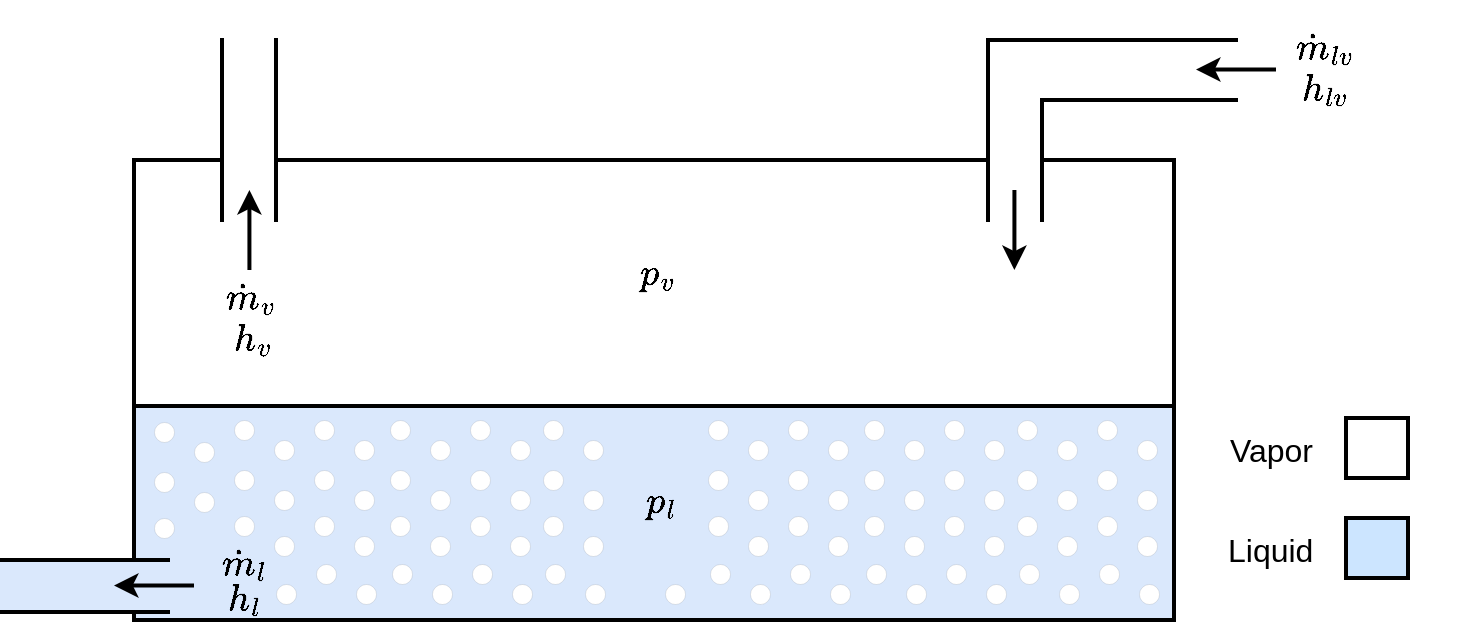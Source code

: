 <mxfile version="17.4.0" type="github">
  <diagram id="9hp9bzeGCxLvWecQxH-c" name="Page-1">
    <mxGraphModel dx="918" dy="468" grid="1" gridSize="10" guides="1" tooltips="1" connect="1" arrows="1" fold="1" page="1" pageScale="1" pageWidth="827" pageHeight="1169" math="1" shadow="0">
      <root>
        <mxCell id="0" />
        <mxCell id="1" parent="0" />
        <mxCell id="x2b9yG62w5rYiED0RMHg-11" value="" style="rounded=0;whiteSpace=wrap;html=1;strokeWidth=2;" vertex="1" parent="1">
          <mxGeometry x="131" y="110" width="520" height="230" as="geometry" />
        </mxCell>
        <mxCell id="x2b9yG62w5rYiED0RMHg-32" value="" style="rounded=0;whiteSpace=wrap;html=1;fillColor=#CCE5FF;strokeColor=#000000;gradientDirection=south;strokeWidth=2;" vertex="1" parent="1">
          <mxGeometry x="737" y="289" width="31" height="30" as="geometry" />
        </mxCell>
        <mxCell id="x2b9yG62w5rYiED0RMHg-33" value="" style="rounded=0;whiteSpace=wrap;html=1;fillColor=#FFFFFF;strokeColor=#000000;gradientDirection=south;strokeWidth=2;" vertex="1" parent="1">
          <mxGeometry x="737" y="239" width="31" height="30" as="geometry" />
        </mxCell>
        <mxCell id="x2b9yG62w5rYiED0RMHg-34" value="Vapor" style="text;whiteSpace=wrap;html=1;fontSize=16;fontFamily=Helvetica;" vertex="1" parent="1">
          <mxGeometry x="677" y="239" width="49" height="30" as="geometry" />
        </mxCell>
        <mxCell id="x2b9yG62w5rYiED0RMHg-35" value="Liquid" style="text;whiteSpace=wrap;html=1;fontSize=16;fontFamily=Helvetica;" vertex="1" parent="1">
          <mxGeometry x="676" y="289" width="50" height="30" as="geometry" />
        </mxCell>
        <mxCell id="x2b9yG62w5rYiED0RMHg-37" value="" style="rounded=0;whiteSpace=wrap;html=1;strokeColor=none;fillColor=#dae8fc;" vertex="1" parent="1">
          <mxGeometry x="132" y="233" width="518" height="106" as="geometry" />
        </mxCell>
        <mxCell id="x2b9yG62w5rYiED0RMHg-38" value="" style="endArrow=none;html=1;rounded=0;strokeWidth=2;entryX=1;entryY=0;entryDx=0;entryDy=0;" edge="1" parent="1" target="x2b9yG62w5rYiED0RMHg-37">
          <mxGeometry width="50" height="50" relative="1" as="geometry">
            <mxPoint x="131" y="233" as="sourcePoint" />
            <mxPoint x="184" y="233" as="targetPoint" />
          </mxGeometry>
        </mxCell>
        <mxCell id="x2b9yG62w5rYiED0RMHg-101" value="$$p_{v} $$ " style="text;html=1;align=center;verticalAlign=middle;resizable=0;points=[];autosize=1;strokeColor=none;fillColor=none;fontSize=16;fontFamily=Helvetica;fontColor=#000000;" vertex="1" parent="1">
          <mxGeometry x="346.5" y="157.0" width="90" height="20" as="geometry" />
        </mxCell>
        <mxCell id="x2b9yG62w5rYiED0RMHg-103" value="" style="ellipse;whiteSpace=wrap;html=1;aspect=fixed;strokeWidth=0;gradientDirection=south;" vertex="1" parent="1">
          <mxGeometry x="573.5" y="312" width="10" height="10" as="geometry" />
        </mxCell>
        <mxCell id="x2b9yG62w5rYiED0RMHg-104" value="" style="ellipse;whiteSpace=wrap;html=1;aspect=fixed;strokeWidth=0;gradientDirection=south;" vertex="1" parent="1">
          <mxGeometry x="593.5" y="322" width="10" height="10" as="geometry" />
        </mxCell>
        <mxCell id="x2b9yG62w5rYiED0RMHg-105" value="" style="ellipse;whiteSpace=wrap;html=1;aspect=fixed;strokeWidth=0;gradientDirection=south;" vertex="1" parent="1">
          <mxGeometry x="613.5" y="312" width="10" height="10" as="geometry" />
        </mxCell>
        <mxCell id="x2b9yG62w5rYiED0RMHg-106" value="" style="ellipse;whiteSpace=wrap;html=1;aspect=fixed;strokeWidth=0;gradientDirection=south;" vertex="1" parent="1">
          <mxGeometry x="633.5" y="322" width="10" height="10" as="geometry" />
        </mxCell>
        <mxCell id="x2b9yG62w5rYiED0RMHg-107" value="" style="ellipse;whiteSpace=wrap;html=1;aspect=fixed;strokeWidth=0;gradientDirection=south;" vertex="1" parent="1">
          <mxGeometry x="572.5" y="288" width="10" height="10" as="geometry" />
        </mxCell>
        <mxCell id="x2b9yG62w5rYiED0RMHg-108" value="" style="ellipse;whiteSpace=wrap;html=1;aspect=fixed;strokeWidth=0;gradientDirection=south;" vertex="1" parent="1">
          <mxGeometry x="592.5" y="298" width="10" height="10" as="geometry" />
        </mxCell>
        <mxCell id="x2b9yG62w5rYiED0RMHg-109" value="" style="ellipse;whiteSpace=wrap;html=1;aspect=fixed;strokeWidth=0;gradientDirection=south;" vertex="1" parent="1">
          <mxGeometry x="612.5" y="288" width="10" height="10" as="geometry" />
        </mxCell>
        <mxCell id="x2b9yG62w5rYiED0RMHg-110" value="" style="ellipse;whiteSpace=wrap;html=1;aspect=fixed;strokeWidth=0;gradientDirection=south;" vertex="1" parent="1">
          <mxGeometry x="632.5" y="298" width="10" height="10" as="geometry" />
        </mxCell>
        <mxCell id="x2b9yG62w5rYiED0RMHg-111" value="" style="ellipse;whiteSpace=wrap;html=1;aspect=fixed;strokeWidth=0;gradientDirection=south;" vertex="1" parent="1">
          <mxGeometry x="572.5" y="265" width="10" height="10" as="geometry" />
        </mxCell>
        <mxCell id="x2b9yG62w5rYiED0RMHg-112" value="" style="ellipse;whiteSpace=wrap;html=1;aspect=fixed;strokeWidth=0;gradientDirection=south;" vertex="1" parent="1">
          <mxGeometry x="592.5" y="275" width="10" height="10" as="geometry" />
        </mxCell>
        <mxCell id="x2b9yG62w5rYiED0RMHg-113" value="" style="ellipse;whiteSpace=wrap;html=1;aspect=fixed;strokeWidth=0;gradientDirection=south;" vertex="1" parent="1">
          <mxGeometry x="612.5" y="265" width="10" height="10" as="geometry" />
        </mxCell>
        <mxCell id="x2b9yG62w5rYiED0RMHg-114" value="" style="ellipse;whiteSpace=wrap;html=1;aspect=fixed;strokeWidth=0;gradientDirection=south;" vertex="1" parent="1">
          <mxGeometry x="632.5" y="275" width="10" height="10" as="geometry" />
        </mxCell>
        <mxCell id="x2b9yG62w5rYiED0RMHg-115" value="" style="ellipse;whiteSpace=wrap;html=1;aspect=fixed;strokeWidth=0;gradientDirection=south;" vertex="1" parent="1">
          <mxGeometry x="572.5" y="240" width="10" height="10" as="geometry" />
        </mxCell>
        <mxCell id="x2b9yG62w5rYiED0RMHg-116" value="" style="ellipse;whiteSpace=wrap;html=1;aspect=fixed;strokeWidth=0;gradientDirection=south;" vertex="1" parent="1">
          <mxGeometry x="592.5" y="250" width="10" height="10" as="geometry" />
        </mxCell>
        <mxCell id="x2b9yG62w5rYiED0RMHg-117" value="" style="ellipse;whiteSpace=wrap;html=1;aspect=fixed;strokeWidth=0;gradientDirection=south;" vertex="1" parent="1">
          <mxGeometry x="612.5" y="240" width="10" height="10" as="geometry" />
        </mxCell>
        <mxCell id="x2b9yG62w5rYiED0RMHg-118" value="" style="ellipse;whiteSpace=wrap;html=1;aspect=fixed;strokeWidth=0;gradientDirection=south;" vertex="1" parent="1">
          <mxGeometry x="632.5" y="250" width="10" height="10" as="geometry" />
        </mxCell>
        <mxCell id="x2b9yG62w5rYiED0RMHg-119" value="" style="ellipse;whiteSpace=wrap;html=1;aspect=fixed;strokeWidth=0;gradientDirection=south;" vertex="1" parent="1">
          <mxGeometry x="497" y="312" width="10" height="10" as="geometry" />
        </mxCell>
        <mxCell id="x2b9yG62w5rYiED0RMHg-120" value="" style="ellipse;whiteSpace=wrap;html=1;aspect=fixed;strokeWidth=0;gradientDirection=south;" vertex="1" parent="1">
          <mxGeometry x="517" y="322" width="10" height="10" as="geometry" />
        </mxCell>
        <mxCell id="x2b9yG62w5rYiED0RMHg-121" value="" style="ellipse;whiteSpace=wrap;html=1;aspect=fixed;strokeWidth=0;gradientDirection=south;" vertex="1" parent="1">
          <mxGeometry x="537" y="312" width="10" height="10" as="geometry" />
        </mxCell>
        <mxCell id="x2b9yG62w5rYiED0RMHg-122" value="" style="ellipse;whiteSpace=wrap;html=1;aspect=fixed;strokeWidth=0;gradientDirection=south;" vertex="1" parent="1">
          <mxGeometry x="557" y="322" width="10" height="10" as="geometry" />
        </mxCell>
        <mxCell id="x2b9yG62w5rYiED0RMHg-123" value="" style="ellipse;whiteSpace=wrap;html=1;aspect=fixed;strokeWidth=0;gradientDirection=south;" vertex="1" parent="1">
          <mxGeometry x="496" y="288" width="10" height="10" as="geometry" />
        </mxCell>
        <mxCell id="x2b9yG62w5rYiED0RMHg-124" value="" style="ellipse;whiteSpace=wrap;html=1;aspect=fixed;strokeWidth=0;gradientDirection=south;" vertex="1" parent="1">
          <mxGeometry x="516" y="298" width="10" height="10" as="geometry" />
        </mxCell>
        <mxCell id="x2b9yG62w5rYiED0RMHg-125" value="" style="ellipse;whiteSpace=wrap;html=1;aspect=fixed;strokeWidth=0;gradientDirection=south;" vertex="1" parent="1">
          <mxGeometry x="536" y="288" width="10" height="10" as="geometry" />
        </mxCell>
        <mxCell id="x2b9yG62w5rYiED0RMHg-126" value="" style="ellipse;whiteSpace=wrap;html=1;aspect=fixed;strokeWidth=0;gradientDirection=south;" vertex="1" parent="1">
          <mxGeometry x="556" y="298" width="10" height="10" as="geometry" />
        </mxCell>
        <mxCell id="x2b9yG62w5rYiED0RMHg-127" value="" style="ellipse;whiteSpace=wrap;html=1;aspect=fixed;strokeWidth=0;gradientDirection=south;" vertex="1" parent="1">
          <mxGeometry x="496" y="265" width="10" height="10" as="geometry" />
        </mxCell>
        <mxCell id="x2b9yG62w5rYiED0RMHg-128" value="" style="ellipse;whiteSpace=wrap;html=1;aspect=fixed;strokeWidth=0;gradientDirection=south;" vertex="1" parent="1">
          <mxGeometry x="516" y="275" width="10" height="10" as="geometry" />
        </mxCell>
        <mxCell id="x2b9yG62w5rYiED0RMHg-129" value="" style="ellipse;whiteSpace=wrap;html=1;aspect=fixed;strokeWidth=0;gradientDirection=south;" vertex="1" parent="1">
          <mxGeometry x="536" y="265" width="10" height="10" as="geometry" />
        </mxCell>
        <mxCell id="x2b9yG62w5rYiED0RMHg-130" value="" style="ellipse;whiteSpace=wrap;html=1;aspect=fixed;strokeWidth=0;gradientDirection=south;" vertex="1" parent="1">
          <mxGeometry x="556" y="275" width="10" height="10" as="geometry" />
        </mxCell>
        <mxCell id="x2b9yG62w5rYiED0RMHg-131" value="" style="ellipse;whiteSpace=wrap;html=1;aspect=fixed;strokeWidth=0;gradientDirection=south;" vertex="1" parent="1">
          <mxGeometry x="496" y="240" width="10" height="10" as="geometry" />
        </mxCell>
        <mxCell id="x2b9yG62w5rYiED0RMHg-132" value="" style="ellipse;whiteSpace=wrap;html=1;aspect=fixed;strokeWidth=0;gradientDirection=south;" vertex="1" parent="1">
          <mxGeometry x="516" y="250" width="10" height="10" as="geometry" />
        </mxCell>
        <mxCell id="x2b9yG62w5rYiED0RMHg-133" value="" style="ellipse;whiteSpace=wrap;html=1;aspect=fixed;strokeWidth=0;gradientDirection=south;" vertex="1" parent="1">
          <mxGeometry x="536" y="240" width="10" height="10" as="geometry" />
        </mxCell>
        <mxCell id="x2b9yG62w5rYiED0RMHg-134" value="" style="ellipse;whiteSpace=wrap;html=1;aspect=fixed;strokeWidth=0;gradientDirection=south;" vertex="1" parent="1">
          <mxGeometry x="556" y="250" width="10" height="10" as="geometry" />
        </mxCell>
        <mxCell id="x2b9yG62w5rYiED0RMHg-135" value="" style="ellipse;whiteSpace=wrap;html=1;aspect=fixed;strokeWidth=0;gradientDirection=south;" vertex="1" parent="1">
          <mxGeometry x="419" y="312" width="10" height="10" as="geometry" />
        </mxCell>
        <mxCell id="x2b9yG62w5rYiED0RMHg-136" value="" style="ellipse;whiteSpace=wrap;html=1;aspect=fixed;strokeWidth=0;gradientDirection=south;" vertex="1" parent="1">
          <mxGeometry x="439" y="322" width="10" height="10" as="geometry" />
        </mxCell>
        <mxCell id="x2b9yG62w5rYiED0RMHg-137" value="" style="ellipse;whiteSpace=wrap;html=1;aspect=fixed;strokeWidth=0;gradientDirection=south;" vertex="1" parent="1">
          <mxGeometry x="459" y="312" width="10" height="10" as="geometry" />
        </mxCell>
        <mxCell id="x2b9yG62w5rYiED0RMHg-138" value="" style="ellipse;whiteSpace=wrap;html=1;aspect=fixed;strokeWidth=0;gradientDirection=south;" vertex="1" parent="1">
          <mxGeometry x="479" y="322" width="10" height="10" as="geometry" />
        </mxCell>
        <mxCell id="x2b9yG62w5rYiED0RMHg-139" value="" style="ellipse;whiteSpace=wrap;html=1;aspect=fixed;strokeWidth=0;gradientDirection=south;" vertex="1" parent="1">
          <mxGeometry x="418" y="288" width="10" height="10" as="geometry" />
        </mxCell>
        <mxCell id="x2b9yG62w5rYiED0RMHg-140" value="" style="ellipse;whiteSpace=wrap;html=1;aspect=fixed;strokeWidth=0;gradientDirection=south;" vertex="1" parent="1">
          <mxGeometry x="438" y="298" width="10" height="10" as="geometry" />
        </mxCell>
        <mxCell id="x2b9yG62w5rYiED0RMHg-141" value="" style="ellipse;whiteSpace=wrap;html=1;aspect=fixed;strokeWidth=0;gradientDirection=south;" vertex="1" parent="1">
          <mxGeometry x="458" y="288" width="10" height="10" as="geometry" />
        </mxCell>
        <mxCell id="x2b9yG62w5rYiED0RMHg-142" value="" style="ellipse;whiteSpace=wrap;html=1;aspect=fixed;strokeWidth=0;gradientDirection=south;" vertex="1" parent="1">
          <mxGeometry x="478" y="298" width="10" height="10" as="geometry" />
        </mxCell>
        <mxCell id="x2b9yG62w5rYiED0RMHg-143" value="" style="ellipse;whiteSpace=wrap;html=1;aspect=fixed;strokeWidth=0;gradientDirection=south;" vertex="1" parent="1">
          <mxGeometry x="418" y="265" width="10" height="10" as="geometry" />
        </mxCell>
        <mxCell id="x2b9yG62w5rYiED0RMHg-144" value="" style="ellipse;whiteSpace=wrap;html=1;aspect=fixed;strokeWidth=0;gradientDirection=south;" vertex="1" parent="1">
          <mxGeometry x="438" y="275" width="10" height="10" as="geometry" />
        </mxCell>
        <mxCell id="x2b9yG62w5rYiED0RMHg-145" value="" style="ellipse;whiteSpace=wrap;html=1;aspect=fixed;strokeWidth=0;gradientDirection=south;" vertex="1" parent="1">
          <mxGeometry x="458" y="265" width="10" height="10" as="geometry" />
        </mxCell>
        <mxCell id="x2b9yG62w5rYiED0RMHg-146" value="" style="ellipse;whiteSpace=wrap;html=1;aspect=fixed;strokeWidth=0;gradientDirection=south;" vertex="1" parent="1">
          <mxGeometry x="478" y="275" width="10" height="10" as="geometry" />
        </mxCell>
        <mxCell id="x2b9yG62w5rYiED0RMHg-147" value="" style="ellipse;whiteSpace=wrap;html=1;aspect=fixed;strokeWidth=0;gradientDirection=south;" vertex="1" parent="1">
          <mxGeometry x="418" y="240" width="10" height="10" as="geometry" />
        </mxCell>
        <mxCell id="x2b9yG62w5rYiED0RMHg-148" value="" style="ellipse;whiteSpace=wrap;html=1;aspect=fixed;strokeWidth=0;gradientDirection=south;" vertex="1" parent="1">
          <mxGeometry x="438" y="250" width="10" height="10" as="geometry" />
        </mxCell>
        <mxCell id="x2b9yG62w5rYiED0RMHg-149" value="" style="ellipse;whiteSpace=wrap;html=1;aspect=fixed;strokeWidth=0;gradientDirection=south;" vertex="1" parent="1">
          <mxGeometry x="458" y="240" width="10" height="10" as="geometry" />
        </mxCell>
        <mxCell id="x2b9yG62w5rYiED0RMHg-150" value="" style="ellipse;whiteSpace=wrap;html=1;aspect=fixed;strokeWidth=0;gradientDirection=south;" vertex="1" parent="1">
          <mxGeometry x="478" y="250" width="10" height="10" as="geometry" />
        </mxCell>
        <mxCell id="x2b9yG62w5rYiED0RMHg-199" value="" style="ellipse;whiteSpace=wrap;html=1;aspect=fixed;strokeWidth=0;gradientDirection=south;" vertex="1" parent="1">
          <mxGeometry x="336.5" y="312" width="10" height="10" as="geometry" />
        </mxCell>
        <mxCell id="x2b9yG62w5rYiED0RMHg-200" value="" style="ellipse;whiteSpace=wrap;html=1;aspect=fixed;strokeWidth=0;gradientDirection=south;" vertex="1" parent="1">
          <mxGeometry x="356.5" y="322" width="10" height="10" as="geometry" />
        </mxCell>
        <mxCell id="x2b9yG62w5rYiED0RMHg-202" value="" style="ellipse;whiteSpace=wrap;html=1;aspect=fixed;strokeWidth=0;gradientDirection=south;" vertex="1" parent="1">
          <mxGeometry x="396.5" y="322" width="10" height="10" as="geometry" />
        </mxCell>
        <mxCell id="x2b9yG62w5rYiED0RMHg-203" value="" style="ellipse;whiteSpace=wrap;html=1;aspect=fixed;strokeWidth=0;gradientDirection=south;" vertex="1" parent="1">
          <mxGeometry x="335.5" y="288" width="10" height="10" as="geometry" />
        </mxCell>
        <mxCell id="x2b9yG62w5rYiED0RMHg-204" value="" style="ellipse;whiteSpace=wrap;html=1;aspect=fixed;strokeWidth=0;gradientDirection=south;" vertex="1" parent="1">
          <mxGeometry x="355.5" y="298" width="10" height="10" as="geometry" />
        </mxCell>
        <mxCell id="x2b9yG62w5rYiED0RMHg-207" value="" style="ellipse;whiteSpace=wrap;html=1;aspect=fixed;strokeWidth=0;gradientDirection=south;" vertex="1" parent="1">
          <mxGeometry x="335.5" y="265" width="10" height="10" as="geometry" />
        </mxCell>
        <mxCell id="x2b9yG62w5rYiED0RMHg-208" value="" style="ellipse;whiteSpace=wrap;html=1;aspect=fixed;strokeWidth=0;gradientDirection=south;" vertex="1" parent="1">
          <mxGeometry x="355.5" y="275" width="10" height="10" as="geometry" />
        </mxCell>
        <mxCell id="x2b9yG62w5rYiED0RMHg-211" value="" style="ellipse;whiteSpace=wrap;html=1;aspect=fixed;strokeWidth=0;gradientDirection=south;" vertex="1" parent="1">
          <mxGeometry x="335.5" y="240" width="10" height="10" as="geometry" />
        </mxCell>
        <mxCell id="x2b9yG62w5rYiED0RMHg-212" value="" style="ellipse;whiteSpace=wrap;html=1;aspect=fixed;strokeWidth=0;gradientDirection=south;" vertex="1" parent="1">
          <mxGeometry x="355.5" y="250" width="10" height="10" as="geometry" />
        </mxCell>
        <mxCell id="x2b9yG62w5rYiED0RMHg-215" value="" style="ellipse;whiteSpace=wrap;html=1;aspect=fixed;strokeWidth=0;gradientDirection=south;" vertex="1" parent="1">
          <mxGeometry x="260" y="312" width="10" height="10" as="geometry" />
        </mxCell>
        <mxCell id="x2b9yG62w5rYiED0RMHg-216" value="" style="ellipse;whiteSpace=wrap;html=1;aspect=fixed;strokeWidth=0;gradientDirection=south;" vertex="1" parent="1">
          <mxGeometry x="280" y="322" width="10" height="10" as="geometry" />
        </mxCell>
        <mxCell id="x2b9yG62w5rYiED0RMHg-217" value="" style="ellipse;whiteSpace=wrap;html=1;aspect=fixed;strokeWidth=0;gradientDirection=south;" vertex="1" parent="1">
          <mxGeometry x="300" y="312" width="10" height="10" as="geometry" />
        </mxCell>
        <mxCell id="x2b9yG62w5rYiED0RMHg-218" value="" style="ellipse;whiteSpace=wrap;html=1;aspect=fixed;strokeWidth=0;gradientDirection=south;" vertex="1" parent="1">
          <mxGeometry x="320" y="322" width="10" height="10" as="geometry" />
        </mxCell>
        <mxCell id="x2b9yG62w5rYiED0RMHg-219" value="" style="ellipse;whiteSpace=wrap;html=1;aspect=fixed;strokeWidth=0;gradientDirection=south;" vertex="1" parent="1">
          <mxGeometry x="259" y="288" width="10" height="10" as="geometry" />
        </mxCell>
        <mxCell id="x2b9yG62w5rYiED0RMHg-220" value="" style="ellipse;whiteSpace=wrap;html=1;aspect=fixed;strokeWidth=0;gradientDirection=south;" vertex="1" parent="1">
          <mxGeometry x="279" y="298" width="10" height="10" as="geometry" />
        </mxCell>
        <mxCell id="x2b9yG62w5rYiED0RMHg-221" value="" style="ellipse;whiteSpace=wrap;html=1;aspect=fixed;strokeWidth=0;gradientDirection=south;" vertex="1" parent="1">
          <mxGeometry x="299" y="288" width="10" height="10" as="geometry" />
        </mxCell>
        <mxCell id="x2b9yG62w5rYiED0RMHg-222" value="" style="ellipse;whiteSpace=wrap;html=1;aspect=fixed;strokeWidth=0;gradientDirection=south;" vertex="1" parent="1">
          <mxGeometry x="319" y="298" width="10" height="10" as="geometry" />
        </mxCell>
        <mxCell id="x2b9yG62w5rYiED0RMHg-223" value="" style="ellipse;whiteSpace=wrap;html=1;aspect=fixed;strokeWidth=0;gradientDirection=south;" vertex="1" parent="1">
          <mxGeometry x="259" y="265" width="10" height="10" as="geometry" />
        </mxCell>
        <mxCell id="x2b9yG62w5rYiED0RMHg-224" value="" style="ellipse;whiteSpace=wrap;html=1;aspect=fixed;strokeWidth=0;gradientDirection=south;" vertex="1" parent="1">
          <mxGeometry x="279" y="275" width="10" height="10" as="geometry" />
        </mxCell>
        <mxCell id="x2b9yG62w5rYiED0RMHg-225" value="" style="ellipse;whiteSpace=wrap;html=1;aspect=fixed;strokeWidth=0;gradientDirection=south;" vertex="1" parent="1">
          <mxGeometry x="299" y="265" width="10" height="10" as="geometry" />
        </mxCell>
        <mxCell id="x2b9yG62w5rYiED0RMHg-226" value="" style="ellipse;whiteSpace=wrap;html=1;aspect=fixed;strokeWidth=0;gradientDirection=south;" vertex="1" parent="1">
          <mxGeometry x="319" y="275" width="10" height="10" as="geometry" />
        </mxCell>
        <mxCell id="x2b9yG62w5rYiED0RMHg-227" value="" style="ellipse;whiteSpace=wrap;html=1;aspect=fixed;strokeWidth=0;gradientDirection=south;" vertex="1" parent="1">
          <mxGeometry x="259" y="240" width="10" height="10" as="geometry" />
        </mxCell>
        <mxCell id="x2b9yG62w5rYiED0RMHg-228" value="" style="ellipse;whiteSpace=wrap;html=1;aspect=fixed;strokeWidth=0;gradientDirection=south;" vertex="1" parent="1">
          <mxGeometry x="279" y="250" width="10" height="10" as="geometry" />
        </mxCell>
        <mxCell id="x2b9yG62w5rYiED0RMHg-229" value="" style="ellipse;whiteSpace=wrap;html=1;aspect=fixed;strokeWidth=0;gradientDirection=south;" vertex="1" parent="1">
          <mxGeometry x="299" y="240" width="10" height="10" as="geometry" />
        </mxCell>
        <mxCell id="x2b9yG62w5rYiED0RMHg-230" value="" style="ellipse;whiteSpace=wrap;html=1;aspect=fixed;strokeWidth=0;gradientDirection=south;" vertex="1" parent="1">
          <mxGeometry x="319" y="250" width="10" height="10" as="geometry" />
        </mxCell>
        <mxCell id="x2b9yG62w5rYiED0RMHg-232" value="" style="ellipse;whiteSpace=wrap;html=1;aspect=fixed;strokeWidth=0;gradientDirection=south;" vertex="1" parent="1">
          <mxGeometry x="202" y="322" width="10" height="10" as="geometry" />
        </mxCell>
        <mxCell id="x2b9yG62w5rYiED0RMHg-233" value="" style="ellipse;whiteSpace=wrap;html=1;aspect=fixed;strokeWidth=0;gradientDirection=south;" vertex="1" parent="1">
          <mxGeometry x="222" y="312" width="10" height="10" as="geometry" />
        </mxCell>
        <mxCell id="x2b9yG62w5rYiED0RMHg-234" value="" style="ellipse;whiteSpace=wrap;html=1;aspect=fixed;strokeWidth=0;gradientDirection=south;" vertex="1" parent="1">
          <mxGeometry x="242" y="322" width="10" height="10" as="geometry" />
        </mxCell>
        <mxCell id="x2b9yG62w5rYiED0RMHg-235" value="" style="ellipse;whiteSpace=wrap;html=1;aspect=fixed;strokeWidth=0;gradientDirection=south;" vertex="1" parent="1">
          <mxGeometry x="181" y="288" width="10" height="10" as="geometry" />
        </mxCell>
        <mxCell id="x2b9yG62w5rYiED0RMHg-236" value="" style="ellipse;whiteSpace=wrap;html=1;aspect=fixed;strokeWidth=0;gradientDirection=south;" vertex="1" parent="1">
          <mxGeometry x="201" y="298" width="10" height="10" as="geometry" />
        </mxCell>
        <mxCell id="x2b9yG62w5rYiED0RMHg-237" value="" style="ellipse;whiteSpace=wrap;html=1;aspect=fixed;strokeWidth=0;gradientDirection=south;" vertex="1" parent="1">
          <mxGeometry x="221" y="288" width="10" height="10" as="geometry" />
        </mxCell>
        <mxCell id="x2b9yG62w5rYiED0RMHg-238" value="" style="ellipse;whiteSpace=wrap;html=1;aspect=fixed;strokeWidth=0;gradientDirection=south;" vertex="1" parent="1">
          <mxGeometry x="241" y="298" width="10" height="10" as="geometry" />
        </mxCell>
        <mxCell id="x2b9yG62w5rYiED0RMHg-239" value="" style="ellipse;whiteSpace=wrap;html=1;aspect=fixed;strokeWidth=0;gradientDirection=south;" vertex="1" parent="1">
          <mxGeometry x="181" y="265" width="10" height="10" as="geometry" />
        </mxCell>
        <mxCell id="x2b9yG62w5rYiED0RMHg-240" value="" style="ellipse;whiteSpace=wrap;html=1;aspect=fixed;strokeWidth=0;gradientDirection=south;" vertex="1" parent="1">
          <mxGeometry x="201" y="275" width="10" height="10" as="geometry" />
        </mxCell>
        <mxCell id="x2b9yG62w5rYiED0RMHg-241" value="" style="ellipse;whiteSpace=wrap;html=1;aspect=fixed;strokeWidth=0;gradientDirection=south;" vertex="1" parent="1">
          <mxGeometry x="221" y="265" width="10" height="10" as="geometry" />
        </mxCell>
        <mxCell id="x2b9yG62w5rYiED0RMHg-242" value="" style="ellipse;whiteSpace=wrap;html=1;aspect=fixed;strokeWidth=0;gradientDirection=south;" vertex="1" parent="1">
          <mxGeometry x="241" y="275" width="10" height="10" as="geometry" />
        </mxCell>
        <mxCell id="x2b9yG62w5rYiED0RMHg-243" value="" style="ellipse;whiteSpace=wrap;html=1;aspect=fixed;strokeWidth=0;gradientDirection=south;" vertex="1" parent="1">
          <mxGeometry x="181" y="240" width="10" height="10" as="geometry" />
        </mxCell>
        <mxCell id="x2b9yG62w5rYiED0RMHg-244" value="" style="ellipse;whiteSpace=wrap;html=1;aspect=fixed;strokeWidth=0;gradientDirection=south;" vertex="1" parent="1">
          <mxGeometry x="201" y="250" width="10" height="10" as="geometry" />
        </mxCell>
        <mxCell id="x2b9yG62w5rYiED0RMHg-245" value="" style="ellipse;whiteSpace=wrap;html=1;aspect=fixed;strokeWidth=0;gradientDirection=south;" vertex="1" parent="1">
          <mxGeometry x="221" y="240" width="10" height="10" as="geometry" />
        </mxCell>
        <mxCell id="x2b9yG62w5rYiED0RMHg-246" value="" style="ellipse;whiteSpace=wrap;html=1;aspect=fixed;strokeWidth=0;gradientDirection=south;" vertex="1" parent="1">
          <mxGeometry x="241" y="250" width="10" height="10" as="geometry" />
        </mxCell>
        <mxCell id="x2b9yG62w5rYiED0RMHg-248" value="" style="ellipse;whiteSpace=wrap;html=1;aspect=fixed;strokeWidth=0;gradientDirection=south;" vertex="1" parent="1">
          <mxGeometry x="141" y="289" width="10" height="10" as="geometry" />
        </mxCell>
        <mxCell id="x2b9yG62w5rYiED0RMHg-250" value="" style="ellipse;whiteSpace=wrap;html=1;aspect=fixed;strokeWidth=0;gradientDirection=south;" vertex="1" parent="1">
          <mxGeometry x="141" y="266" width="10" height="10" as="geometry" />
        </mxCell>
        <mxCell id="x2b9yG62w5rYiED0RMHg-251" value="" style="ellipse;whiteSpace=wrap;html=1;aspect=fixed;strokeWidth=0;gradientDirection=south;" vertex="1" parent="1">
          <mxGeometry x="161" y="276" width="10" height="10" as="geometry" />
        </mxCell>
        <mxCell id="x2b9yG62w5rYiED0RMHg-252" value="" style="ellipse;whiteSpace=wrap;html=1;aspect=fixed;strokeWidth=0;gradientDirection=south;" vertex="1" parent="1">
          <mxGeometry x="141" y="241" width="10" height="10" as="geometry" />
        </mxCell>
        <mxCell id="x2b9yG62w5rYiED0RMHg-253" value="" style="ellipse;whiteSpace=wrap;html=1;aspect=fixed;strokeWidth=0;gradientDirection=south;" vertex="1" parent="1">
          <mxGeometry x="161" y="251" width="10" height="10" as="geometry" />
        </mxCell>
        <mxCell id="x2b9yG62w5rYiED0RMHg-255" value="$$p_{l} $$ " style="text;html=1;align=center;verticalAlign=middle;resizable=0;points=[];autosize=1;strokeColor=none;fillColor=none;fontSize=16;fontFamily=Helvetica;fontColor=#000000;" vertex="1" parent="1">
          <mxGeometry x="349" y="271.0" width="90" height="20" as="geometry" />
        </mxCell>
        <mxCell id="x2b9yG62w5rYiED0RMHg-257" value="" style="rounded=0;whiteSpace=wrap;html=1;strokeWidth=2;" vertex="1" parent="1">
          <mxGeometry x="175" y="50" width="27" height="90" as="geometry" />
        </mxCell>
        <mxCell id="x2b9yG62w5rYiED0RMHg-259" value="" style="rounded=0;whiteSpace=wrap;html=1;strokeColor=none;" vertex="1" parent="1">
          <mxGeometry x="176" y="30" width="25" height="26" as="geometry" />
        </mxCell>
        <mxCell id="x2b9yG62w5rYiED0RMHg-271" value="" style="rounded=0;whiteSpace=wrap;html=1;strokeColor=default;fillColor=#dae8fc;strokeWidth=2;" vertex="1" parent="1">
          <mxGeometry x="65" y="310" width="83" height="26" as="geometry" />
        </mxCell>
        <mxCell id="x2b9yG62w5rYiED0RMHg-260" value="" style="rounded=0;whiteSpace=wrap;html=1;strokeColor=none;" vertex="1" parent="1">
          <mxGeometry x="176" y="125" width="25" height="26" as="geometry" />
        </mxCell>
        <mxCell id="x2b9yG62w5rYiED0RMHg-261" value="" style="endArrow=classic;html=1;rounded=0;strokeWidth=2;" edge="1" parent="1">
          <mxGeometry width="50" height="50" relative="1" as="geometry">
            <mxPoint x="188.71" y="165" as="sourcePoint" />
            <mxPoint x="188.71" y="125" as="targetPoint" />
          </mxGeometry>
        </mxCell>
        <mxCell id="x2b9yG62w5rYiED0RMHg-273" value="" style="rounded=0;whiteSpace=wrap;html=1;strokeColor=none;fillColor=#dae8fc;strokeWidth=2;" vertex="1" parent="1">
          <mxGeometry x="131" y="311" width="30" height="24" as="geometry" />
        </mxCell>
        <mxCell id="x2b9yG62w5rYiED0RMHg-274" value="" style="rounded=0;whiteSpace=wrap;html=1;strokeColor=none;fillColor=#dae8fc;strokeWidth=2;" vertex="1" parent="1">
          <mxGeometry x="64" y="311" width="30" height="24" as="geometry" />
        </mxCell>
        <mxCell id="x2b9yG62w5rYiED0RMHg-275" value="" style="endArrow=classic;html=1;rounded=0;strokeWidth=2;" edge="1" parent="1">
          <mxGeometry width="50" height="50" relative="1" as="geometry">
            <mxPoint x="161" y="322.71" as="sourcePoint" />
            <mxPoint x="121" y="322.71" as="targetPoint" />
          </mxGeometry>
        </mxCell>
        <mxCell id="x2b9yG62w5rYiED0RMHg-277" value="$$\dot{m}_{lv} $$" style="text;html=1;align=center;verticalAlign=middle;resizable=0;points=[];autosize=1;strokeColor=none;fillColor=none;fontSize=16;fontFamily=Helvetica;fontColor=#000000;" vertex="1" parent="1">
          <mxGeometry x="656" y="44.0" width="140" height="20" as="geometry" />
        </mxCell>
        <mxCell id="x2b9yG62w5rYiED0RMHg-278" value="$$\dot{m}_{v} $$ " style="text;html=1;align=center;verticalAlign=middle;resizable=0;points=[];autosize=1;strokeColor=none;fillColor=none;fontSize=16;fontFamily=Helvetica;fontColor=#000000;" vertex="1" parent="1">
          <mxGeometry x="124" y="169.0" width="130" height="20" as="geometry" />
        </mxCell>
        <mxCell id="x2b9yG62w5rYiED0RMHg-279" value="$$\dot{m}_{l} $$ " style="text;html=1;align=center;verticalAlign=middle;resizable=0;points=[];autosize=1;strokeColor=none;fillColor=none;fontSize=16;fontFamily=Helvetica;fontColor=#000000;" vertex="1" parent="1">
          <mxGeometry x="121" y="302.0" width="130" height="20" as="geometry" />
        </mxCell>
        <mxCell id="x2b9yG62w5rYiED0RMHg-283" value="&lt;span style=&quot;font-family: &amp;#34;helvetica&amp;#34; ; font-size: 16px&quot;&gt;$$h_{lv} $$&lt;/span&gt;" style="text;html=1;align=center;verticalAlign=middle;resizable=0;points=[];autosize=1;strokeColor=none;fillColor=none;" vertex="1" parent="1">
          <mxGeometry x="676" y="64" width="100" height="20" as="geometry" />
        </mxCell>
        <mxCell id="x2b9yG62w5rYiED0RMHg-284" value="&lt;span style=&quot;font-family: &amp;#34;helvetica&amp;#34; ; font-size: 16px&quot;&gt;$$h_{l} $$&lt;/span&gt;" style="text;html=1;align=center;verticalAlign=middle;resizable=0;points=[];autosize=1;strokeColor=none;fillColor=none;" vertex="1" parent="1">
          <mxGeometry x="141" y="319" width="90" height="20" as="geometry" />
        </mxCell>
        <mxCell id="x2b9yG62w5rYiED0RMHg-285" value="&lt;span style=&quot;font-family: &amp;#34;helvetica&amp;#34; ; font-size: 16px&quot;&gt;$$h_{v} $$&lt;/span&gt;" style="text;html=1;align=center;verticalAlign=middle;resizable=0;points=[];autosize=1;strokeColor=none;fillColor=none;" vertex="1" parent="1">
          <mxGeometry x="145" y="189" width="90" height="20" as="geometry" />
        </mxCell>
        <mxCell id="x2b9yG62w5rYiED0RMHg-262" value="" style="rounded=0;whiteSpace=wrap;html=1;strokeWidth=2;" vertex="1" parent="1">
          <mxGeometry x="565" y="50" width="117" height="30" as="geometry" />
        </mxCell>
        <mxCell id="x2b9yG62w5rYiED0RMHg-263" value="" style="rounded=0;whiteSpace=wrap;html=1;strokeWidth=2;" vertex="1" parent="1">
          <mxGeometry x="558" y="50" width="27" height="90" as="geometry" />
        </mxCell>
        <mxCell id="x2b9yG62w5rYiED0RMHg-264" value="" style="rounded=0;whiteSpace=wrap;html=1;strokeColor=none;" vertex="1" parent="1">
          <mxGeometry x="662" y="51" width="33" height="28" as="geometry" />
        </mxCell>
        <mxCell id="x2b9yG62w5rYiED0RMHg-265" value="" style="rounded=0;whiteSpace=wrap;html=1;strokeColor=none;" vertex="1" parent="1">
          <mxGeometry x="559" y="125" width="25" height="26" as="geometry" />
        </mxCell>
        <mxCell id="x2b9yG62w5rYiED0RMHg-267" value="" style="endArrow=classic;html=1;rounded=0;strokeWidth=2;" edge="1" parent="1">
          <mxGeometry width="50" height="50" relative="1" as="geometry">
            <mxPoint x="571.21" y="125" as="sourcePoint" />
            <mxPoint x="571.21" y="165" as="targetPoint" />
          </mxGeometry>
        </mxCell>
        <mxCell id="x2b9yG62w5rYiED0RMHg-268" value="" style="endArrow=classic;html=1;rounded=0;strokeWidth=2;" edge="1" parent="1">
          <mxGeometry width="50" height="50" relative="1" as="geometry">
            <mxPoint x="702" y="64.71" as="sourcePoint" />
            <mxPoint x="662" y="64.71" as="targetPoint" />
          </mxGeometry>
        </mxCell>
        <mxCell id="x2b9yG62w5rYiED0RMHg-269" value="" style="rounded=0;whiteSpace=wrap;html=1;strokeColor=none;" vertex="1" parent="1">
          <mxGeometry x="569" y="51" width="33" height="28" as="geometry" />
        </mxCell>
      </root>
    </mxGraphModel>
  </diagram>
</mxfile>
